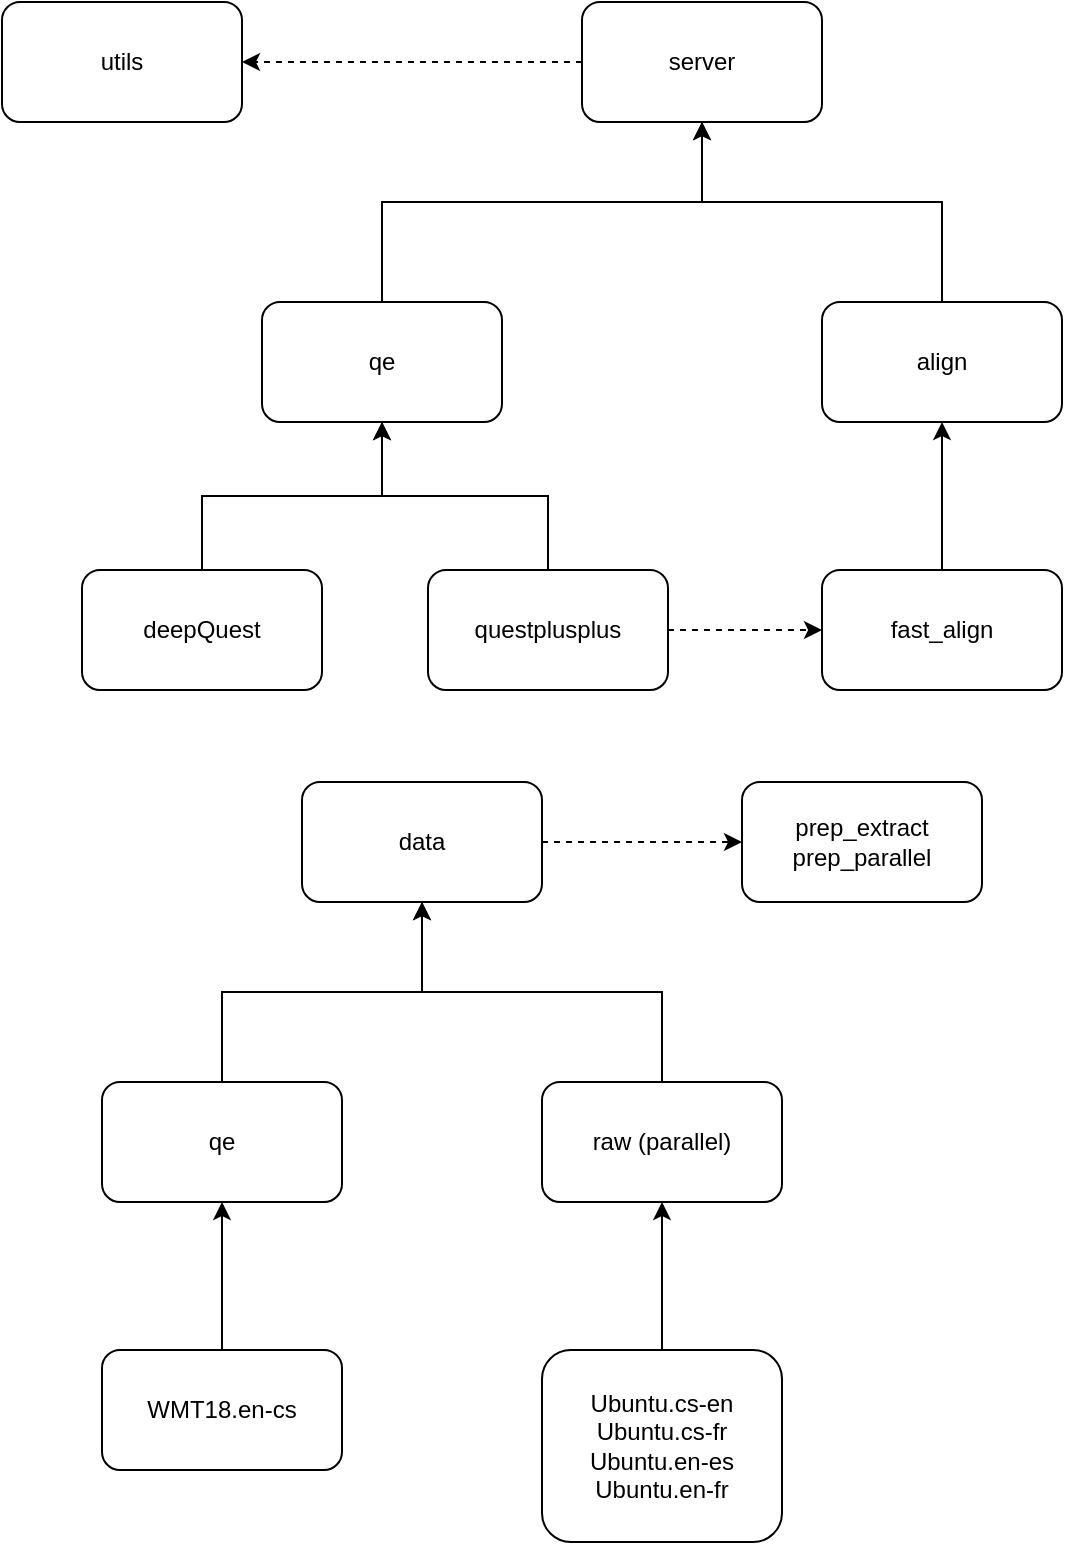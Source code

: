 <mxfile version="11.0.6" type="device"><diagram id="DAO87grrNmh_rwiJ8a4d" name="Page-1"><mxGraphModel dx="1673" dy="1125" grid="1" gridSize="10" guides="1" tooltips="1" connect="1" arrows="1" fold="1" page="1" pageScale="1" pageWidth="827" pageHeight="1169" math="0" shadow="0"><root><mxCell id="0"/><mxCell id="1" parent="0"/><mxCell id="MyXVVbEds8NyFoqkgvdD-17" style="edgeStyle=orthogonalEdgeStyle;rounded=0;orthogonalLoop=1;jettySize=auto;html=1;strokeColor=#000000;dashed=1;" edge="1" parent="1" source="MyXVVbEds8NyFoqkgvdD-2" target="MyXVVbEds8NyFoqkgvdD-3"><mxGeometry relative="1" as="geometry"/></mxCell><mxCell id="MyXVVbEds8NyFoqkgvdD-2" value="server" style="rounded=1;whiteSpace=wrap;html=1;" vertex="1" parent="1"><mxGeometry x="490" y="210" width="120" height="60" as="geometry"/></mxCell><mxCell id="MyXVVbEds8NyFoqkgvdD-3" value="utils" style="rounded=1;whiteSpace=wrap;html=1;" vertex="1" parent="1"><mxGeometry x="200" y="210" width="120" height="60" as="geometry"/></mxCell><mxCell id="MyXVVbEds8NyFoqkgvdD-12" style="edgeStyle=orthogonalEdgeStyle;rounded=0;orthogonalLoop=1;jettySize=auto;html=1;strokeColor=#000000;" edge="1" parent="1" source="MyXVVbEds8NyFoqkgvdD-4" target="MyXVVbEds8NyFoqkgvdD-2"><mxGeometry relative="1" as="geometry"><Array as="points"><mxPoint x="390" y="310"/><mxPoint x="550" y="310"/></Array></mxGeometry></mxCell><mxCell id="MyXVVbEds8NyFoqkgvdD-4" value="qe" style="rounded=1;whiteSpace=wrap;html=1;" vertex="1" parent="1"><mxGeometry x="330" y="360" width="120" height="60" as="geometry"/></mxCell><mxCell id="MyXVVbEds8NyFoqkgvdD-9" style="edgeStyle=orthogonalEdgeStyle;rounded=0;orthogonalLoop=1;jettySize=auto;html=1;entryX=0;entryY=0.5;entryDx=0;entryDy=0;dashed=1;" edge="1" parent="1" source="MyXVVbEds8NyFoqkgvdD-5" target="MyXVVbEds8NyFoqkgvdD-8"><mxGeometry relative="1" as="geometry"/></mxCell><mxCell id="MyXVVbEds8NyFoqkgvdD-15" style="edgeStyle=orthogonalEdgeStyle;rounded=0;orthogonalLoop=1;jettySize=auto;html=1;strokeColor=#000000;" edge="1" parent="1" source="MyXVVbEds8NyFoqkgvdD-5" target="MyXVVbEds8NyFoqkgvdD-4"><mxGeometry relative="1" as="geometry"/></mxCell><mxCell id="MyXVVbEds8NyFoqkgvdD-5" value="questplusplus" style="rounded=1;whiteSpace=wrap;html=1;" vertex="1" parent="1"><mxGeometry x="413" y="494" width="120" height="60" as="geometry"/></mxCell><mxCell id="MyXVVbEds8NyFoqkgvdD-14" style="edgeStyle=orthogonalEdgeStyle;rounded=0;orthogonalLoop=1;jettySize=auto;html=1;strokeColor=#000000;" edge="1" parent="1" source="MyXVVbEds8NyFoqkgvdD-6" target="MyXVVbEds8NyFoqkgvdD-4"><mxGeometry relative="1" as="geometry"/></mxCell><mxCell id="MyXVVbEds8NyFoqkgvdD-6" value="deepQuest" style="rounded=1;whiteSpace=wrap;html=1;" vertex="1" parent="1"><mxGeometry x="240" y="494" width="120" height="60" as="geometry"/></mxCell><mxCell id="MyXVVbEds8NyFoqkgvdD-13" style="edgeStyle=orthogonalEdgeStyle;rounded=0;orthogonalLoop=1;jettySize=auto;html=1;strokeColor=#000000;" edge="1" parent="1" source="MyXVVbEds8NyFoqkgvdD-7" target="MyXVVbEds8NyFoqkgvdD-2"><mxGeometry relative="1" as="geometry"><Array as="points"><mxPoint x="670" y="310"/><mxPoint x="550" y="310"/></Array></mxGeometry></mxCell><mxCell id="MyXVVbEds8NyFoqkgvdD-7" value="align" style="rounded=1;whiteSpace=wrap;html=1;" vertex="1" parent="1"><mxGeometry x="610" y="360" width="120" height="60" as="geometry"/></mxCell><mxCell id="MyXVVbEds8NyFoqkgvdD-10" style="edgeStyle=orthogonalEdgeStyle;rounded=0;orthogonalLoop=1;jettySize=auto;html=1;entryX=0.5;entryY=1;entryDx=0;entryDy=0;strokeColor=#000000;" edge="1" parent="1" source="MyXVVbEds8NyFoqkgvdD-8" target="MyXVVbEds8NyFoqkgvdD-7"><mxGeometry relative="1" as="geometry"/></mxCell><mxCell id="MyXVVbEds8NyFoqkgvdD-8" value="fast_align" style="rounded=1;whiteSpace=wrap;html=1;" vertex="1" parent="1"><mxGeometry x="610" y="494" width="120" height="60" as="geometry"/></mxCell><mxCell id="MyXVVbEds8NyFoqkgvdD-20" style="edgeStyle=orthogonalEdgeStyle;rounded=0;orthogonalLoop=1;jettySize=auto;html=1;entryX=0;entryY=0.5;entryDx=0;entryDy=0;dashed=1;strokeColor=#000000;" edge="1" parent="1" source="MyXVVbEds8NyFoqkgvdD-18" target="MyXVVbEds8NyFoqkgvdD-19"><mxGeometry relative="1" as="geometry"/></mxCell><mxCell id="MyXVVbEds8NyFoqkgvdD-18" value="data" style="rounded=1;whiteSpace=wrap;html=1;" vertex="1" parent="1"><mxGeometry x="350" y="600" width="120" height="60" as="geometry"/></mxCell><mxCell id="MyXVVbEds8NyFoqkgvdD-19" value="prep_extract&lt;br&gt;prep_parallel" style="rounded=1;whiteSpace=wrap;html=1;" vertex="1" parent="1"><mxGeometry x="570" y="600" width="120" height="60" as="geometry"/></mxCell><mxCell id="MyXVVbEds8NyFoqkgvdD-23" style="edgeStyle=orthogonalEdgeStyle;rounded=0;orthogonalLoop=1;jettySize=auto;html=1;entryX=0.5;entryY=1;entryDx=0;entryDy=0;strokeColor=#000000;" edge="1" parent="1" source="MyXVVbEds8NyFoqkgvdD-21" target="MyXVVbEds8NyFoqkgvdD-18"><mxGeometry relative="1" as="geometry"/></mxCell><mxCell id="MyXVVbEds8NyFoqkgvdD-21" value="qe" style="rounded=1;whiteSpace=wrap;html=1;" vertex="1" parent="1"><mxGeometry x="250" y="750" width="120" height="60" as="geometry"/></mxCell><mxCell id="MyXVVbEds8NyFoqkgvdD-24" style="edgeStyle=orthogonalEdgeStyle;rounded=0;orthogonalLoop=1;jettySize=auto;html=1;strokeColor=#000000;" edge="1" parent="1" source="MyXVVbEds8NyFoqkgvdD-22" target="MyXVVbEds8NyFoqkgvdD-18"><mxGeometry relative="1" as="geometry"/></mxCell><mxCell id="MyXVVbEds8NyFoqkgvdD-22" value="raw (parallel)" style="rounded=1;whiteSpace=wrap;html=1;" vertex="1" parent="1"><mxGeometry x="470" y="750" width="120" height="60" as="geometry"/></mxCell><mxCell id="MyXVVbEds8NyFoqkgvdD-26" style="edgeStyle=orthogonalEdgeStyle;rounded=0;orthogonalLoop=1;jettySize=auto;html=1;entryX=0.5;entryY=1;entryDx=0;entryDy=0;strokeColor=#000000;" edge="1" parent="1" source="MyXVVbEds8NyFoqkgvdD-25" target="MyXVVbEds8NyFoqkgvdD-21"><mxGeometry relative="1" as="geometry"/></mxCell><mxCell id="MyXVVbEds8NyFoqkgvdD-25" value="WMT18.en-cs" style="rounded=1;whiteSpace=wrap;html=1;" vertex="1" parent="1"><mxGeometry x="250" y="884" width="120" height="60" as="geometry"/></mxCell><mxCell id="MyXVVbEds8NyFoqkgvdD-30" style="edgeStyle=orthogonalEdgeStyle;rounded=0;orthogonalLoop=1;jettySize=auto;html=1;strokeColor=#000000;" edge="1" parent="1" source="MyXVVbEds8NyFoqkgvdD-27" target="MyXVVbEds8NyFoqkgvdD-22"><mxGeometry relative="1" as="geometry"/></mxCell><mxCell id="MyXVVbEds8NyFoqkgvdD-27" value="Ubuntu.cs-en&lt;br&gt;Ubuntu.cs-fr&lt;br&gt;Ubuntu.en-es&lt;br&gt;Ubuntu.en-fr" style="rounded=1;whiteSpace=wrap;html=1;align=center;labelPosition=center;verticalLabelPosition=middle;verticalAlign=middle;" vertex="1" parent="1"><mxGeometry x="470" y="884" width="120" height="96" as="geometry"/></mxCell></root></mxGraphModel></diagram></mxfile>